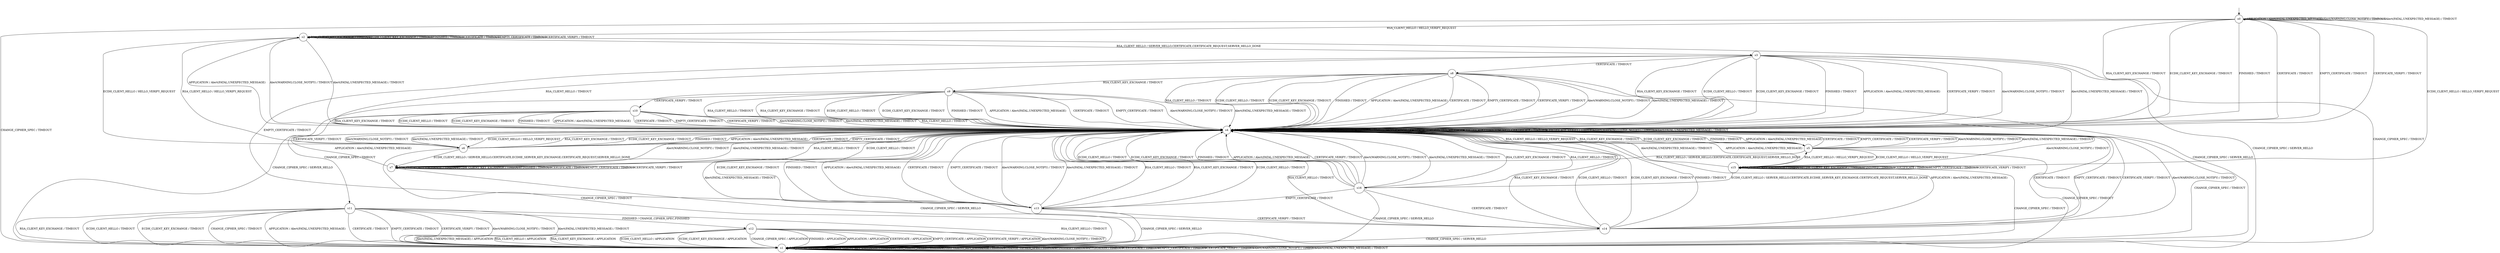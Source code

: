 digraph g {
__start0 [label="" shape="none"];

	s0 [shape="circle" label="s0"];
	s1 [shape="circle" label="s1"];
	s2 [shape="circle" label="s2"];
	s3 [shape="circle" label="s3"];
	s4 [shape="circle" label="s4"];
	s5 [shape="circle" label="s5"];
	s6 [shape="circle" label="s6"];
	s7 [shape="circle" label="s7"];
	s8 [shape="circle" label="s8"];
	s9 [shape="circle" label="s9"];
	s10 [shape="circle" label="s10"];
	s11 [shape="circle" label="s11"];
	s12 [shape="circle" label="s12"];
	s13 [shape="circle" label="s13"];
	s14 [shape="circle" label="s14"];
	s15 [shape="circle" label="s15"];
	s16 [shape="circle" label="s16"];
	s0 -> s2 [label="RSA_CLIENT_HELLO / HELLO_VERIFY_REQUEST"];
	s0 -> s4 [label="RSA_CLIENT_KEY_EXCHANGE / TIMEOUT"];
	s0 -> s15 [label="ECDH_CLIENT_HELLO / HELLO_VERIFY_REQUEST"];
	s0 -> s4 [label="ECDH_CLIENT_KEY_EXCHANGE / TIMEOUT"];
	s0 -> s1 [label="CHANGE_CIPHER_SPEC / TIMEOUT"];
	s0 -> s4 [label="FINISHED / TIMEOUT"];
	s0 -> s0 [label="APPLICATION / Alert(FATAL,UNEXPECTED_MESSAGE)"];
	s0 -> s4 [label="CERTIFICATE / TIMEOUT"];
	s0 -> s4 [label="EMPTY_CERTIFICATE / TIMEOUT"];
	s0 -> s4 [label="CERTIFICATE_VERIFY / TIMEOUT"];
	s0 -> s0 [label="Alert(WARNING,CLOSE_NOTIFY) / TIMEOUT"];
	s0 -> s0 [label="Alert(FATAL,UNEXPECTED_MESSAGE) / TIMEOUT"];
	s1 -> s1 [label="RSA_CLIENT_HELLO / TIMEOUT"];
	s1 -> s1 [label="RSA_CLIENT_KEY_EXCHANGE / TIMEOUT"];
	s1 -> s1 [label="ECDH_CLIENT_HELLO / TIMEOUT"];
	s1 -> s1 [label="ECDH_CLIENT_KEY_EXCHANGE / TIMEOUT"];
	s1 -> s1 [label="CHANGE_CIPHER_SPEC / TIMEOUT"];
	s1 -> s1 [label="FINISHED / TIMEOUT"];
	s1 -> s1 [label="APPLICATION / TIMEOUT"];
	s1 -> s1 [label="CERTIFICATE / TIMEOUT"];
	s1 -> s1 [label="EMPTY_CERTIFICATE / TIMEOUT"];
	s1 -> s1 [label="CERTIFICATE_VERIFY / TIMEOUT"];
	s1 -> s1 [label="Alert(WARNING,CLOSE_NOTIFY) / TIMEOUT"];
	s1 -> s1 [label="Alert(FATAL,UNEXPECTED_MESSAGE) / TIMEOUT"];
	s2 -> s3 [label="RSA_CLIENT_HELLO / SERVER_HELLO,CERTIFICATE,CERTIFICATE_REQUEST,SERVER_HELLO_DONE"];
	s2 -> s2 [label="RSA_CLIENT_KEY_EXCHANGE / TIMEOUT"];
	s2 -> s6 [label="ECDH_CLIENT_HELLO / HELLO_VERIFY_REQUEST"];
	s2 -> s2 [label="ECDH_CLIENT_KEY_EXCHANGE / TIMEOUT"];
	s2 -> s1 [label="CHANGE_CIPHER_SPEC / TIMEOUT"];
	s2 -> s2 [label="FINISHED / TIMEOUT"];
	s2 -> s4 [label="APPLICATION / Alert(FATAL,UNEXPECTED_MESSAGE)"];
	s2 -> s2 [label="CERTIFICATE / TIMEOUT"];
	s2 -> s2 [label="EMPTY_CERTIFICATE / TIMEOUT"];
	s2 -> s2 [label="CERTIFICATE_VERIFY / TIMEOUT"];
	s2 -> s4 [label="Alert(WARNING,CLOSE_NOTIFY) / TIMEOUT"];
	s2 -> s4 [label="Alert(FATAL,UNEXPECTED_MESSAGE) / TIMEOUT"];
	s3 -> s4 [label="RSA_CLIENT_HELLO / TIMEOUT"];
	s3 -> s4 [label="RSA_CLIENT_KEY_EXCHANGE / TIMEOUT"];
	s3 -> s4 [label="ECDH_CLIENT_HELLO / TIMEOUT"];
	s3 -> s4 [label="ECDH_CLIENT_KEY_EXCHANGE / TIMEOUT"];
	s3 -> s1 [label="CHANGE_CIPHER_SPEC / SERVER_HELLO"];
	s3 -> s4 [label="FINISHED / TIMEOUT"];
	s3 -> s4 [label="APPLICATION / Alert(FATAL,UNEXPECTED_MESSAGE)"];
	s3 -> s8 [label="CERTIFICATE / TIMEOUT"];
	s3 -> s13 [label="EMPTY_CERTIFICATE / TIMEOUT"];
	s3 -> s4 [label="CERTIFICATE_VERIFY / TIMEOUT"];
	s3 -> s4 [label="Alert(WARNING,CLOSE_NOTIFY) / TIMEOUT"];
	s3 -> s4 [label="Alert(FATAL,UNEXPECTED_MESSAGE) / TIMEOUT"];
	s4 -> s5 [label="RSA_CLIENT_HELLO / HELLO_VERIFY_REQUEST"];
	s4 -> s4 [label="RSA_CLIENT_KEY_EXCHANGE / TIMEOUT"];
	s4 -> s6 [label="ECDH_CLIENT_HELLO / HELLO_VERIFY_REQUEST"];
	s4 -> s4 [label="ECDH_CLIENT_KEY_EXCHANGE / TIMEOUT"];
	s4 -> s1 [label="CHANGE_CIPHER_SPEC / TIMEOUT"];
	s4 -> s4 [label="FINISHED / TIMEOUT"];
	s4 -> s4 [label="APPLICATION / Alert(FATAL,UNEXPECTED_MESSAGE)"];
	s4 -> s4 [label="CERTIFICATE / TIMEOUT"];
	s4 -> s4 [label="EMPTY_CERTIFICATE / TIMEOUT"];
	s4 -> s4 [label="CERTIFICATE_VERIFY / TIMEOUT"];
	s4 -> s4 [label="Alert(WARNING,CLOSE_NOTIFY) / TIMEOUT"];
	s4 -> s4 [label="Alert(FATAL,UNEXPECTED_MESSAGE) / TIMEOUT"];
	s5 -> s7 [label="RSA_CLIENT_HELLO / SERVER_HELLO,CERTIFICATE,CERTIFICATE_REQUEST,SERVER_HELLO_DONE"];
	s5 -> s4 [label="RSA_CLIENT_KEY_EXCHANGE / TIMEOUT"];
	s5 -> s15 [label="ECDH_CLIENT_HELLO / HELLO_VERIFY_REQUEST"];
	s5 -> s4 [label="ECDH_CLIENT_KEY_EXCHANGE / TIMEOUT"];
	s5 -> s1 [label="CHANGE_CIPHER_SPEC / TIMEOUT"];
	s5 -> s4 [label="FINISHED / TIMEOUT"];
	s5 -> s4 [label="APPLICATION / Alert(FATAL,UNEXPECTED_MESSAGE)"];
	s5 -> s4 [label="CERTIFICATE / TIMEOUT"];
	s5 -> s4 [label="EMPTY_CERTIFICATE / TIMEOUT"];
	s5 -> s4 [label="CERTIFICATE_VERIFY / TIMEOUT"];
	s5 -> s4 [label="Alert(WARNING,CLOSE_NOTIFY) / TIMEOUT"];
	s5 -> s4 [label="Alert(FATAL,UNEXPECTED_MESSAGE) / TIMEOUT"];
	s6 -> s2 [label="RSA_CLIENT_HELLO / HELLO_VERIFY_REQUEST"];
	s6 -> s4 [label="RSA_CLIENT_KEY_EXCHANGE / TIMEOUT"];
	s6 -> s7 [label="ECDH_CLIENT_HELLO / SERVER_HELLO,CERTIFICATE,ECDHE_SERVER_KEY_EXCHANGE,CERTIFICATE_REQUEST,SERVER_HELLO_DONE"];
	s6 -> s4 [label="ECDH_CLIENT_KEY_EXCHANGE / TIMEOUT"];
	s6 -> s1 [label="CHANGE_CIPHER_SPEC / TIMEOUT"];
	s6 -> s4 [label="FINISHED / TIMEOUT"];
	s6 -> s4 [label="APPLICATION / Alert(FATAL,UNEXPECTED_MESSAGE)"];
	s6 -> s4 [label="CERTIFICATE / TIMEOUT"];
	s6 -> s4 [label="EMPTY_CERTIFICATE / TIMEOUT"];
	s6 -> s4 [label="CERTIFICATE_VERIFY / TIMEOUT"];
	s6 -> s4 [label="Alert(WARNING,CLOSE_NOTIFY) / TIMEOUT"];
	s6 -> s4 [label="Alert(FATAL,UNEXPECTED_MESSAGE) / TIMEOUT"];
	s7 -> s4 [label="RSA_CLIENT_HELLO / TIMEOUT"];
	s7 -> s7 [label="RSA_CLIENT_KEY_EXCHANGE / TIMEOUT"];
	s7 -> s4 [label="ECDH_CLIENT_HELLO / TIMEOUT"];
	s7 -> s7 [label="ECDH_CLIENT_KEY_EXCHANGE / TIMEOUT"];
	s7 -> s1 [label="CHANGE_CIPHER_SPEC / SERVER_HELLO"];
	s7 -> s7 [label="FINISHED / TIMEOUT"];
	s7 -> s4 [label="APPLICATION / Alert(FATAL,UNEXPECTED_MESSAGE)"];
	s7 -> s7 [label="CERTIFICATE / TIMEOUT"];
	s7 -> s7 [label="EMPTY_CERTIFICATE / TIMEOUT"];
	s7 -> s7 [label="CERTIFICATE_VERIFY / TIMEOUT"];
	s7 -> s4 [label="Alert(WARNING,CLOSE_NOTIFY) / TIMEOUT"];
	s7 -> s4 [label="Alert(FATAL,UNEXPECTED_MESSAGE) / TIMEOUT"];
	s8 -> s4 [label="RSA_CLIENT_HELLO / TIMEOUT"];
	s8 -> s9 [label="RSA_CLIENT_KEY_EXCHANGE / TIMEOUT"];
	s8 -> s4 [label="ECDH_CLIENT_HELLO / TIMEOUT"];
	s8 -> s4 [label="ECDH_CLIENT_KEY_EXCHANGE / TIMEOUT"];
	s8 -> s1 [label="CHANGE_CIPHER_SPEC / SERVER_HELLO"];
	s8 -> s4 [label="FINISHED / TIMEOUT"];
	s8 -> s4 [label="APPLICATION / Alert(FATAL,UNEXPECTED_MESSAGE)"];
	s8 -> s4 [label="CERTIFICATE / TIMEOUT"];
	s8 -> s4 [label="EMPTY_CERTIFICATE / TIMEOUT"];
	s8 -> s4 [label="CERTIFICATE_VERIFY / TIMEOUT"];
	s8 -> s4 [label="Alert(WARNING,CLOSE_NOTIFY) / TIMEOUT"];
	s8 -> s4 [label="Alert(FATAL,UNEXPECTED_MESSAGE) / TIMEOUT"];
	s9 -> s4 [label="RSA_CLIENT_HELLO / TIMEOUT"];
	s9 -> s4 [label="RSA_CLIENT_KEY_EXCHANGE / TIMEOUT"];
	s9 -> s4 [label="ECDH_CLIENT_HELLO / TIMEOUT"];
	s9 -> s4 [label="ECDH_CLIENT_KEY_EXCHANGE / TIMEOUT"];
	s9 -> s1 [label="CHANGE_CIPHER_SPEC / SERVER_HELLO"];
	s9 -> s4 [label="FINISHED / TIMEOUT"];
	s9 -> s4 [label="APPLICATION / Alert(FATAL,UNEXPECTED_MESSAGE)"];
	s9 -> s4 [label="CERTIFICATE / TIMEOUT"];
	s9 -> s4 [label="EMPTY_CERTIFICATE / TIMEOUT"];
	s9 -> s10 [label="CERTIFICATE_VERIFY / TIMEOUT"];
	s9 -> s4 [label="Alert(WARNING,CLOSE_NOTIFY) / TIMEOUT"];
	s9 -> s4 [label="Alert(FATAL,UNEXPECTED_MESSAGE) / TIMEOUT"];
	s10 -> s4 [label="RSA_CLIENT_HELLO / TIMEOUT"];
	s10 -> s4 [label="RSA_CLIENT_KEY_EXCHANGE / TIMEOUT"];
	s10 -> s4 [label="ECDH_CLIENT_HELLO / TIMEOUT"];
	s10 -> s4 [label="ECDH_CLIENT_KEY_EXCHANGE / TIMEOUT"];
	s10 -> s11 [label="CHANGE_CIPHER_SPEC / TIMEOUT"];
	s10 -> s4 [label="FINISHED / TIMEOUT"];
	s10 -> s4 [label="APPLICATION / Alert(FATAL,UNEXPECTED_MESSAGE)"];
	s10 -> s4 [label="CERTIFICATE / TIMEOUT"];
	s10 -> s4 [label="EMPTY_CERTIFICATE / TIMEOUT"];
	s10 -> s4 [label="CERTIFICATE_VERIFY / TIMEOUT"];
	s10 -> s4 [label="Alert(WARNING,CLOSE_NOTIFY) / TIMEOUT"];
	s10 -> s4 [label="Alert(FATAL,UNEXPECTED_MESSAGE) / TIMEOUT"];
	s11 -> s1 [label="RSA_CLIENT_HELLO / TIMEOUT"];
	s11 -> s1 [label="RSA_CLIENT_KEY_EXCHANGE / TIMEOUT"];
	s11 -> s1 [label="ECDH_CLIENT_HELLO / TIMEOUT"];
	s11 -> s1 [label="ECDH_CLIENT_KEY_EXCHANGE / TIMEOUT"];
	s11 -> s1 [label="CHANGE_CIPHER_SPEC / TIMEOUT"];
	s11 -> s12 [label="FINISHED / CHANGE_CIPHER_SPEC,FINISHED"];
	s11 -> s1 [label="APPLICATION / Alert(FATAL,UNEXPECTED_MESSAGE)"];
	s11 -> s1 [label="CERTIFICATE / TIMEOUT"];
	s11 -> s1 [label="EMPTY_CERTIFICATE / TIMEOUT"];
	s11 -> s1 [label="CERTIFICATE_VERIFY / TIMEOUT"];
	s11 -> s1 [label="Alert(WARNING,CLOSE_NOTIFY) / TIMEOUT"];
	s11 -> s1 [label="Alert(FATAL,UNEXPECTED_MESSAGE) / TIMEOUT"];
	s12 -> s1 [label="RSA_CLIENT_HELLO / APPLICATION"];
	s12 -> s1 [label="RSA_CLIENT_KEY_EXCHANGE / APPLICATION"];
	s12 -> s1 [label="ECDH_CLIENT_HELLO / APPLICATION"];
	s12 -> s1 [label="ECDH_CLIENT_KEY_EXCHANGE / APPLICATION"];
	s12 -> s1 [label="CHANGE_CIPHER_SPEC / APPLICATION"];
	s12 -> s1 [label="FINISHED / APPLICATION"];
	s12 -> s1 [label="APPLICATION / APPLICATION"];
	s12 -> s1 [label="CERTIFICATE / APPLICATION"];
	s12 -> s1 [label="EMPTY_CERTIFICATE / APPLICATION"];
	s12 -> s1 [label="CERTIFICATE_VERIFY / APPLICATION"];
	s12 -> s1 [label="Alert(WARNING,CLOSE_NOTIFY) / TIMEOUT"];
	s12 -> s1 [label="Alert(FATAL,UNEXPECTED_MESSAGE) / APPLICATION"];
	s13 -> s4 [label="RSA_CLIENT_HELLO / TIMEOUT"];
	s13 -> s4 [label="RSA_CLIENT_KEY_EXCHANGE / TIMEOUT"];
	s13 -> s4 [label="ECDH_CLIENT_HELLO / TIMEOUT"];
	s13 -> s4 [label="ECDH_CLIENT_KEY_EXCHANGE / TIMEOUT"];
	s13 -> s1 [label="CHANGE_CIPHER_SPEC / SERVER_HELLO"];
	s13 -> s4 [label="FINISHED / TIMEOUT"];
	s13 -> s4 [label="APPLICATION / Alert(FATAL,UNEXPECTED_MESSAGE)"];
	s13 -> s4 [label="CERTIFICATE / TIMEOUT"];
	s13 -> s4 [label="EMPTY_CERTIFICATE / TIMEOUT"];
	s13 -> s14 [label="CERTIFICATE_VERIFY / TIMEOUT"];
	s13 -> s4 [label="Alert(WARNING,CLOSE_NOTIFY) / TIMEOUT"];
	s13 -> s4 [label="Alert(FATAL,UNEXPECTED_MESSAGE) / TIMEOUT"];
	s14 -> s4 [label="RSA_CLIENT_HELLO / TIMEOUT"];
	s14 -> s4 [label="RSA_CLIENT_KEY_EXCHANGE / TIMEOUT"];
	s14 -> s4 [label="ECDH_CLIENT_HELLO / TIMEOUT"];
	s14 -> s4 [label="ECDH_CLIENT_KEY_EXCHANGE / TIMEOUT"];
	s14 -> s1 [label="CHANGE_CIPHER_SPEC / SERVER_HELLO"];
	s14 -> s4 [label="FINISHED / TIMEOUT"];
	s14 -> s4 [label="APPLICATION / Alert(FATAL,UNEXPECTED_MESSAGE)"];
	s14 -> s4 [label="CERTIFICATE / TIMEOUT"];
	s14 -> s4 [label="EMPTY_CERTIFICATE / TIMEOUT"];
	s14 -> s4 [label="CERTIFICATE_VERIFY / TIMEOUT"];
	s14 -> s4 [label="Alert(WARNING,CLOSE_NOTIFY) / TIMEOUT"];
	s14 -> s4 [label="Alert(FATAL,UNEXPECTED_MESSAGE) / TIMEOUT"];
	s15 -> s5 [label="RSA_CLIENT_HELLO / HELLO_VERIFY_REQUEST"];
	s15 -> s15 [label="RSA_CLIENT_KEY_EXCHANGE / TIMEOUT"];
	s15 -> s16 [label="ECDH_CLIENT_HELLO / SERVER_HELLO,CERTIFICATE,ECDHE_SERVER_KEY_EXCHANGE,CERTIFICATE_REQUEST,SERVER_HELLO_DONE"];
	s15 -> s15 [label="ECDH_CLIENT_KEY_EXCHANGE / TIMEOUT"];
	s15 -> s1 [label="CHANGE_CIPHER_SPEC / TIMEOUT"];
	s15 -> s15 [label="FINISHED / TIMEOUT"];
	s15 -> s4 [label="APPLICATION / Alert(FATAL,UNEXPECTED_MESSAGE)"];
	s15 -> s15 [label="CERTIFICATE / TIMEOUT"];
	s15 -> s15 [label="EMPTY_CERTIFICATE / TIMEOUT"];
	s15 -> s15 [label="CERTIFICATE_VERIFY / TIMEOUT"];
	s15 -> s4 [label="Alert(WARNING,CLOSE_NOTIFY) / TIMEOUT"];
	s15 -> s4 [label="Alert(FATAL,UNEXPECTED_MESSAGE) / TIMEOUT"];
	s16 -> s4 [label="RSA_CLIENT_HELLO / TIMEOUT"];
	s16 -> s4 [label="RSA_CLIENT_KEY_EXCHANGE / TIMEOUT"];
	s16 -> s4 [label="ECDH_CLIENT_HELLO / TIMEOUT"];
	s16 -> s4 [label="ECDH_CLIENT_KEY_EXCHANGE / TIMEOUT"];
	s16 -> s1 [label="CHANGE_CIPHER_SPEC / SERVER_HELLO"];
	s16 -> s4 [label="FINISHED / TIMEOUT"];
	s16 -> s4 [label="APPLICATION / Alert(FATAL,UNEXPECTED_MESSAGE)"];
	s16 -> s14 [label="CERTIFICATE / TIMEOUT"];
	s16 -> s13 [label="EMPTY_CERTIFICATE / TIMEOUT"];
	s16 -> s4 [label="CERTIFICATE_VERIFY / TIMEOUT"];
	s16 -> s4 [label="Alert(WARNING,CLOSE_NOTIFY) / TIMEOUT"];
	s16 -> s4 [label="Alert(FATAL,UNEXPECTED_MESSAGE) / TIMEOUT"];

__start0 -> s0;
}
